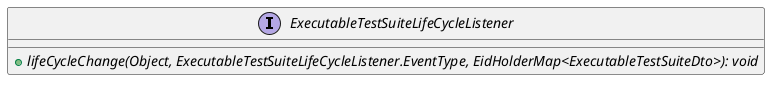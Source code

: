 @startuml

    interface ExecutableTestSuiteLifeCycleListener [[ExecutableTestSuiteLifeCycleListener.html]] {
        {abstract} +lifeCycleChange(Object, ExecutableTestSuiteLifeCycleListener.EventType, EidHolderMap<ExecutableTestSuiteDto>): void
    }

@enduml
